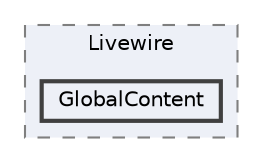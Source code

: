 digraph "app/Http/Livewire/GlobalContent"
{
 // LATEX_PDF_SIZE
  bgcolor="transparent";
  edge [fontname=Helvetica,fontsize=10,labelfontname=Helvetica,labelfontsize=10];
  node [fontname=Helvetica,fontsize=10,shape=box,height=0.2,width=0.4];
  compound=true
  subgraph clusterdir_ac60c537f4aeab95076a2ea8ff47a98a {
    graph [ bgcolor="#edf0f7", pencolor="grey50", label="Livewire", fontname=Helvetica,fontsize=10 style="filled,dashed", URL="dir_ac60c537f4aeab95076a2ea8ff47a98a.html",tooltip=""]
  dir_46dea37a27f59a9ad02baa4fcff37e4d [label="GlobalContent", fillcolor="#edf0f7", color="grey25", style="filled,bold", URL="dir_46dea37a27f59a9ad02baa4fcff37e4d.html",tooltip=""];
  }
}
